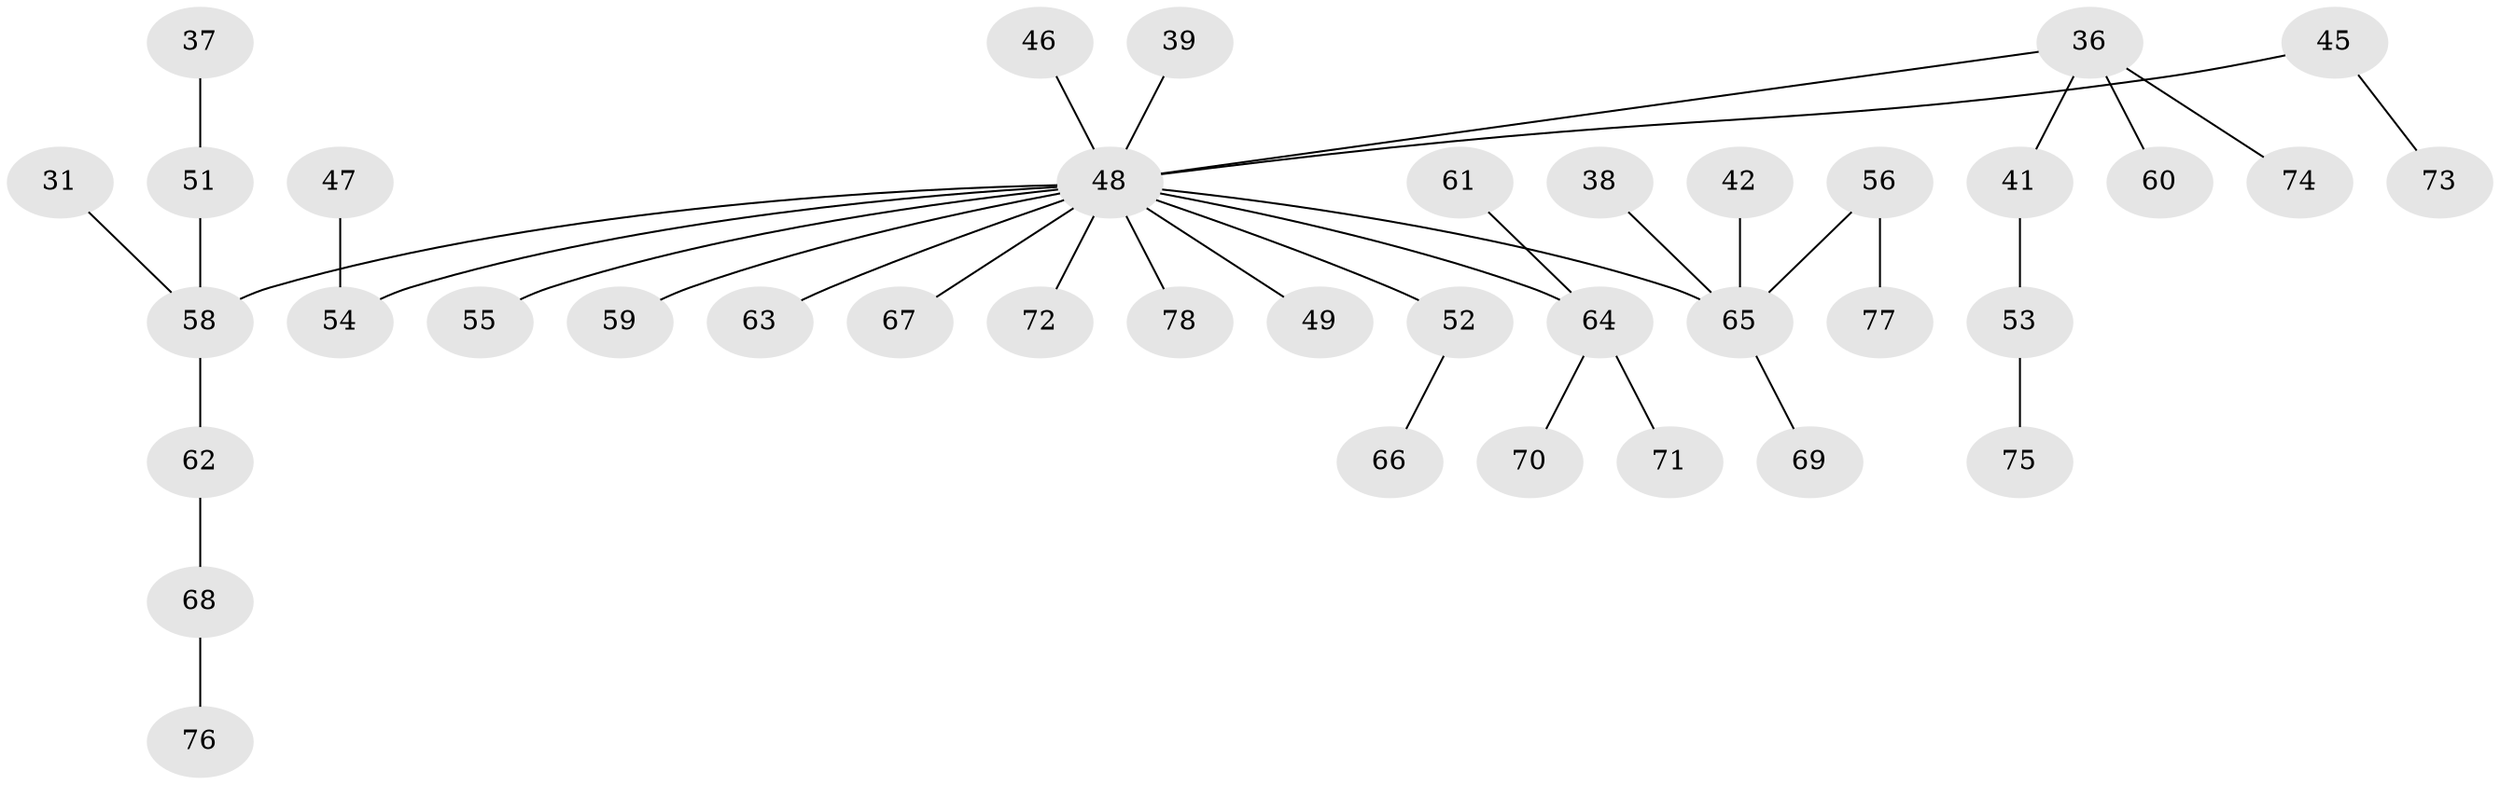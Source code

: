 // original degree distribution, {8: 0.01282051282051282, 1: 0.5, 3: 0.10256410256410256, 4: 0.08974358974358974, 5: 0.038461538461538464, 2: 0.2564102564102564}
// Generated by graph-tools (version 1.1) at 2025/52/03/09/25 04:52:33]
// undirected, 39 vertices, 38 edges
graph export_dot {
graph [start="1"]
  node [color=gray90,style=filled];
  31;
  36;
  37;
  38;
  39;
  41;
  42;
  45;
  46;
  47;
  48 [super="+8+2+4+7+12+13+24+16+19+20+21+32+33+34+35"];
  49;
  51 [super="+18+22+27+29"];
  52;
  53;
  54 [super="+40"];
  55;
  56 [super="+28"];
  58 [super="+15"];
  59;
  60;
  61;
  62;
  63;
  64 [super="+30+50+57"];
  65 [super="+25"];
  66;
  67;
  68;
  69;
  70;
  71;
  72;
  73;
  74;
  75;
  76;
  77;
  78;
  31 -- 58;
  36 -- 41;
  36 -- 60;
  36 -- 74;
  36 -- 48;
  37 -- 51;
  38 -- 65;
  39 -- 48;
  41 -- 53;
  42 -- 65;
  45 -- 73;
  45 -- 48;
  46 -- 48;
  47 -- 54;
  48 -- 63;
  48 -- 67;
  48 -- 52;
  48 -- 72;
  48 -- 58;
  48 -- 65;
  48 -- 54;
  48 -- 55;
  48 -- 64;
  48 -- 49;
  48 -- 78;
  48 -- 59;
  51 -- 58;
  52 -- 66;
  53 -- 75;
  56 -- 77;
  56 -- 65;
  58 -- 62;
  61 -- 64;
  62 -- 68;
  64 -- 70;
  64 -- 71;
  65 -- 69;
  68 -- 76;
}

